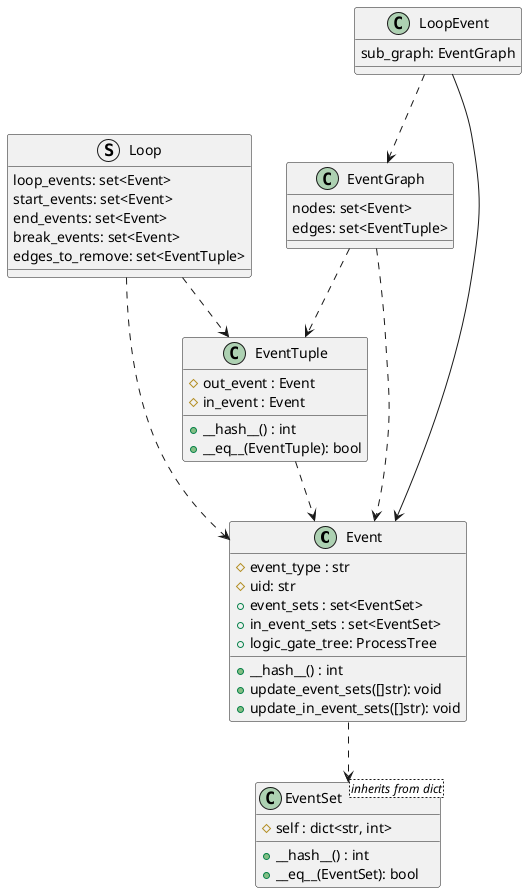@startuml

class Event {
    #event_type : str
    #uid: str
    +event_sets : set<EventSet>
    +in_event_sets : set<EventSet>
    +logic_gate_tree: ProcessTree
    +__hash__() : int
    +update_event_sets([]str): void
    +update_in_event_sets([]str): void
}

struct Loop {
    loop_events: set<Event>
    start_events: set<Event>
    end_events: set<Event>
    break_events: set<Event>
    edges_to_remove: set<EventTuple>
}

class LoopEvent {
    sub_graph: EventGraph
}

class EventTuple {
    #out_event : Event
    #in_event : Event
    +__hash__() : int
    +__eq__(EventTuple): bool
}


class EventSet <inherits from dict> {
    #self : dict<str, int>
    +__hash__() : int
    +__eq__(EventSet): bool
}

class EventGraph {
    nodes: set<Event>
    edges: set<EventTuple>
}


Event ..> EventSet
EventGraph ..> Event
EventGraph ..> EventTuple
EventTuple ..> Event
LoopEvent --> Event
Loop ..> EventTuple
Loop ..> Event
LoopEvent ..> EventGraph

@enduml